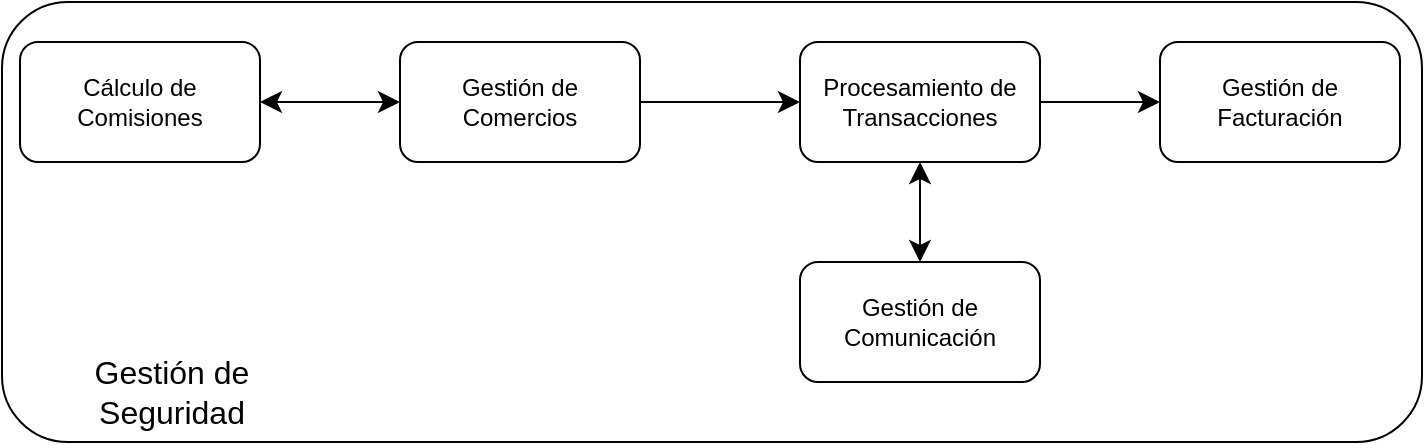 <mxfile version="25.0.1">
  <diagram name="Página-1" id="T9LXrWtfXQ20ECc0KhG2">
    <mxGraphModel dx="1042" dy="1214" grid="1" gridSize="10" guides="1" tooltips="1" connect="1" arrows="1" fold="1" page="1" pageScale="1" pageWidth="827" pageHeight="1169" math="0" shadow="0">
      <root>
        <mxCell id="0" />
        <mxCell id="1" parent="0" />
        <mxCell id="4Bz0htLNiJQwNLJefXQG-19" value="" style="rounded=1;whiteSpace=wrap;html=1;" vertex="1" parent="1">
          <mxGeometry x="60" y="150" width="710" height="220" as="geometry" />
        </mxCell>
        <mxCell id="4Bz0htLNiJQwNLJefXQG-14" style="edgeStyle=none;curved=1;rounded=0;orthogonalLoop=1;jettySize=auto;html=1;exitX=1;exitY=0.5;exitDx=0;exitDy=0;entryX=0;entryY=0.5;entryDx=0;entryDy=0;fontSize=12;startSize=8;endSize=8;" edge="1" parent="1" source="4Bz0htLNiJQwNLJefXQG-1" target="4Bz0htLNiJQwNLJefXQG-2">
          <mxGeometry relative="1" as="geometry" />
        </mxCell>
        <mxCell id="4Bz0htLNiJQwNLJefXQG-1" value="Gestión de Comercios" style="rounded=1;whiteSpace=wrap;html=1;" vertex="1" parent="1">
          <mxGeometry x="259" y="170" width="120" height="60" as="geometry" />
        </mxCell>
        <mxCell id="4Bz0htLNiJQwNLJefXQG-12" style="edgeStyle=none;curved=1;rounded=0;orthogonalLoop=1;jettySize=auto;html=1;exitX=1;exitY=0.5;exitDx=0;exitDy=0;fontSize=12;startSize=8;endSize=8;" edge="1" parent="1" source="4Bz0htLNiJQwNLJefXQG-2" target="4Bz0htLNiJQwNLJefXQG-3">
          <mxGeometry relative="1" as="geometry" />
        </mxCell>
        <mxCell id="4Bz0htLNiJQwNLJefXQG-2" value="Procesamiento de Transacciones" style="rounded=1;whiteSpace=wrap;html=1;" vertex="1" parent="1">
          <mxGeometry x="459" y="170" width="120" height="60" as="geometry" />
        </mxCell>
        <mxCell id="4Bz0htLNiJQwNLJefXQG-3" value="Gestión de Facturación" style="rounded=1;whiteSpace=wrap;html=1;" vertex="1" parent="1">
          <mxGeometry x="639" y="170" width="120" height="60" as="geometry" />
        </mxCell>
        <mxCell id="4Bz0htLNiJQwNLJefXQG-5" value="Cálculo de Comisiones" style="rounded=1;whiteSpace=wrap;html=1;" vertex="1" parent="1">
          <mxGeometry x="69" y="170" width="120" height="60" as="geometry" />
        </mxCell>
        <mxCell id="4Bz0htLNiJQwNLJefXQG-6" value="Gestión de Comunicación" style="rounded=1;whiteSpace=wrap;html=1;" vertex="1" parent="1">
          <mxGeometry x="459" y="280" width="120" height="60" as="geometry" />
        </mxCell>
        <mxCell id="4Bz0htLNiJQwNLJefXQG-11" value="" style="endArrow=classic;startArrow=classic;html=1;rounded=0;fontSize=12;startSize=8;endSize=8;curved=1;entryX=0.5;entryY=1;entryDx=0;entryDy=0;exitX=0.5;exitY=0;exitDx=0;exitDy=0;" edge="1" parent="1" target="4Bz0htLNiJQwNLJefXQG-2">
          <mxGeometry width="50" height="50" relative="1" as="geometry">
            <mxPoint x="519" y="280" as="sourcePoint" />
            <mxPoint x="189" y="480" as="targetPoint" />
          </mxGeometry>
        </mxCell>
        <mxCell id="4Bz0htLNiJQwNLJefXQG-15" value="" style="endArrow=classic;startArrow=classic;html=1;rounded=0;fontSize=12;startSize=8;endSize=8;curved=1;exitX=1;exitY=0.5;exitDx=0;exitDy=0;entryX=0;entryY=0.5;entryDx=0;entryDy=0;" edge="1" parent="1" source="4Bz0htLNiJQwNLJefXQG-5" target="4Bz0htLNiJQwNLJefXQG-1">
          <mxGeometry width="50" height="50" relative="1" as="geometry">
            <mxPoint x="69" y="350" as="sourcePoint" />
            <mxPoint x="119" y="300" as="targetPoint" />
          </mxGeometry>
        </mxCell>
        <mxCell id="4Bz0htLNiJQwNLJefXQG-20" value="Gestión de Seguridad" style="text;strokeColor=none;fillColor=none;html=1;align=center;verticalAlign=middle;whiteSpace=wrap;rounded=0;fontSize=16;" vertex="1" parent="1">
          <mxGeometry x="80" y="330" width="130" height="30" as="geometry" />
        </mxCell>
      </root>
    </mxGraphModel>
  </diagram>
</mxfile>
